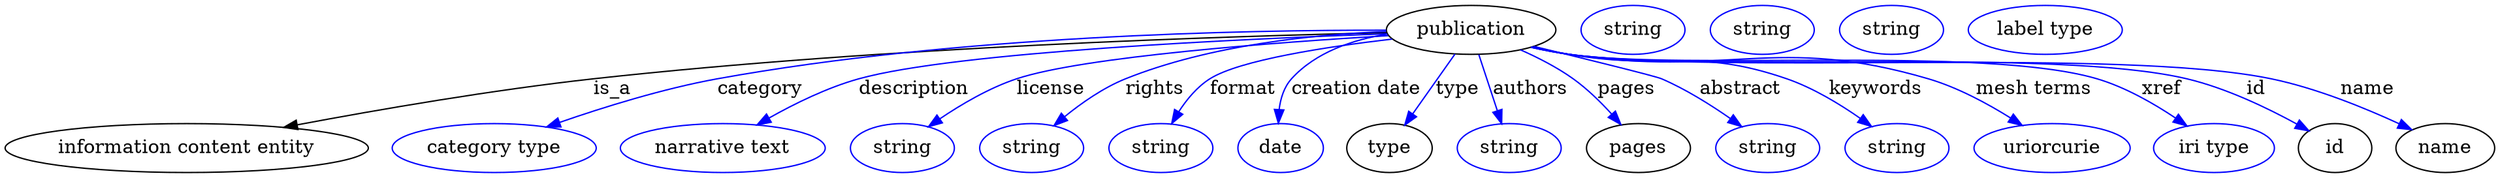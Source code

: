 digraph {
	graph [bb="0,0,1523.9,123"];
	node [label="\N"];
	publication	 [height=0.5,
		label=publication,
		pos="877.34,105",
		width=1.3902];
	"information content entity"	 [height=0.5,
		pos="103.34,18",
		width=2.8706];
	publication -> "information content entity"	 [label=is_a,
		lp="359.34,61.5",
		pos="e,162.85,32.779 827.15,103.88 732.9,101.26 523.21,93.035 348.34,69 288.54,60.781 221.49,46.463 172.67,35.086"];
	category	 [color=blue,
		height=0.5,
		label="category type",
		pos="283.34,18",
		width=1.6249];
	publication -> category	 [color=blue,
		label=category,
		lp="448.84,61.5",
		pos="e,316.74,32.854 827.69,102.71 726.79,97.78 500.95,85.285 425.34,69 391.1,61.624 353.88,48.037 326.14,36.741",
		style=solid];
	description	 [color=blue,
		height=0.5,
		label="narrative text",
		pos="417.34,18",
		width=1.6068];
	publication -> description	 [color=blue,
		label=description,
		lp="541.84,61.5",
		pos="e,441.28,34.488 827.45,102.55 741.48,97.912 569.1,86.714 511.34,69 489.73,62.371 467.4,50.509 449.94,39.892",
		style=solid];
	license	 [color=blue,
		height=0.5,
		label=string,
		pos="523.34,18",
		width=0.84854];
	publication -> license	 [color=blue,
		label=license,
		lp="626.34,61.5",
		pos="e,541.88,32.376 828.47,100.91 762.06,94.936 647.03,83 607.34,69 586.84,61.77 565.94,49.104 550.12,38.204",
		style=solid];
	rights	 [color=blue,
		height=0.5,
		label=string,
		pos="602.34,18",
		width=0.84854];
	publication -> rights	 [color=blue,
		label=rights,
		lp="689.84,61.5",
		pos="e,619.08,33.141 827.65,102.28 785.47,98.565 724.04,89.774 674.34,69 657.3,61.877 640.34,50.148 627.16,39.734",
		style=solid];
	format	 [color=blue,
		height=0.5,
		label=string,
		pos="681.34,18",
		width=0.84854];
	publication -> format	 [color=blue,
		label=format,
		lp="744.84,61.5",
		pos="e,692.31,35.17 828.24,100.93 797.22,96.588 757.3,87.596 726.34,69 715.54,62.51 705.92,52.567 698.38,43.177",
		style=solid];
	"creation date"	 [color=blue,
		height=0.5,
		label=date,
		pos="757.34,18",
		width=0.75];
	publication -> "creation date"	 [color=blue,
		label="creation date",
		lp="812.34,61.5",
		pos="e,760.54,36.146 832.08,97.317 813.15,92.097 792.16,83.406 777.34,69 770.94,62.778 766.55,54.265 763.55,45.976",
		style=solid];
	type	 [height=0.5,
		pos="829.34,18",
		width=0.75];
	publication -> type	 [color=blue,
		label=type,
		lp="868.34,61.5",
		pos="e,838.78,35.115 867.4,86.974 860.57,74.599 851.4,57.979 843.77,44.153",
		style=solid];
	authors	 [color=blue,
		height=0.5,
		label=string,
		pos="905.34,18",
		width=0.84854];
	publication -> authors	 [color=blue,
		label=authors,
		lp="913.34,61.5",
		pos="e,899.64,35.706 883.14,86.974 887,74.996 892.13,59.04 896.49,45.491",
		style=solid];
	pages	 [height=0.5,
		pos="984.34,18",
		width=0.84854];
	publication -> pages	 [color=blue,
		label=pages,
		lp="968.84,61.5",
		pos="e,971.02,34.768 905.92,90.084 916.25,84.127 927.73,76.823 937.34,69 946.92,61.201 956.37,51.462 964.26,42.591",
		style=solid];
	abstract	 [color=blue,
		height=0.5,
		label=string,
		pos="1063.3,18",
		width=0.84854];
	publication -> abstract	 [color=blue,
		label=abstract,
		lp="1035.8,61.5",
		pos="e,1045.1,32.556 915.46,93.222 944.83,84.048 981.54,72.33 988.34,69 1005.4,60.627 1023.1,48.787 1037,38.622",
		style=solid];
	keywords	 [color=blue,
		height=0.5,
		label=string,
		pos="1142.3,18",
		width=0.84854];
	publication -> keywords	 [color=blue,
		label=keywords,
		lp="1118.8,61.5",
		pos="e,1124.2,32.565 914.25,92.794 921.52,90.659 929.13,88.609 936.34,87 991.12,74.775 1008.7,88.377 1061.3,69 1080.9,61.807 1100.7,49.425 \
1115.9,38.662",
		style=solid];
	"mesh terms"	 [color=blue,
		height=0.5,
		label=uriorcurie,
		pos="1236.3,18",
		width=1.2638];
	publication -> "mesh terms"	 [color=blue,
		label="mesh terms",
		lp="1214.3,61.5",
		pos="e,1215.1,34.119 913.86,92.546 921.23,90.405 928.98,88.417 936.34,87 1029.6,69.038 1058.8,97.734 1149.3,69 1169.8,62.522 1190.5,50.587 \
1206.7,39.891",
		style=solid];
	xref	 [color=blue,
		height=0.5,
		label="iri type",
		pos="1336.3,18",
		width=1.011];
	publication -> xref	 [color=blue,
		label=xref,
		lp="1294.3,61.5",
		pos="e,1316.8,33.323 913.52,92.48 920.98,90.316 928.86,88.336 936.34,87 1073.9,62.43 1116.6,109.81 1250.3,69 1271.2,62.629 1292.3,50.216 \
1308.4,39.231",
		style=solid];
	id	 [height=0.5,
		pos="1417.3,18",
		width=0.75];
	publication -> id	 [color=blue,
		label=id,
		lp="1355.8,61.5",
		pos="e,1397.6,30.362 913.51,92.426 920.98,90.267 928.85,88.303 936.34,87 1099.9,58.566 1148.1,108.29 1309.3,69 1337.8,62.073 1367.7,47.286 \
1388.8,35.409",
		style=solid];
	name	 [height=0.5,
		pos="1493.3,18",
		width=0.84854];
	publication -> name	 [color=blue,
		label=name,
		lp="1428.8,61.5",
		pos="e,1470.5,30.001 913.5,92.39 920.97,90.233 928.85,88.279 936.34,87 1124.5,54.898 1178.3,106.98 1365.3,69 1399.4,62.077 1436.1,46.562 \
1461.4,34.451",
		style=solid];
	publication_type	 [color=blue,
		height=0.5,
		label=string,
		pos="976.34,105",
		width=0.84854];
	publication_pages	 [color=blue,
		height=0.5,
		label=string,
		pos="1055.3,105",
		width=0.84854];
	publication_id	 [color=blue,
		height=0.5,
		label=string,
		pos="1134.3,105",
		width=0.84854];
	publication_name	 [color=blue,
		height=0.5,
		label="label type",
		pos="1228.3,105",
		width=1.2638];
}

